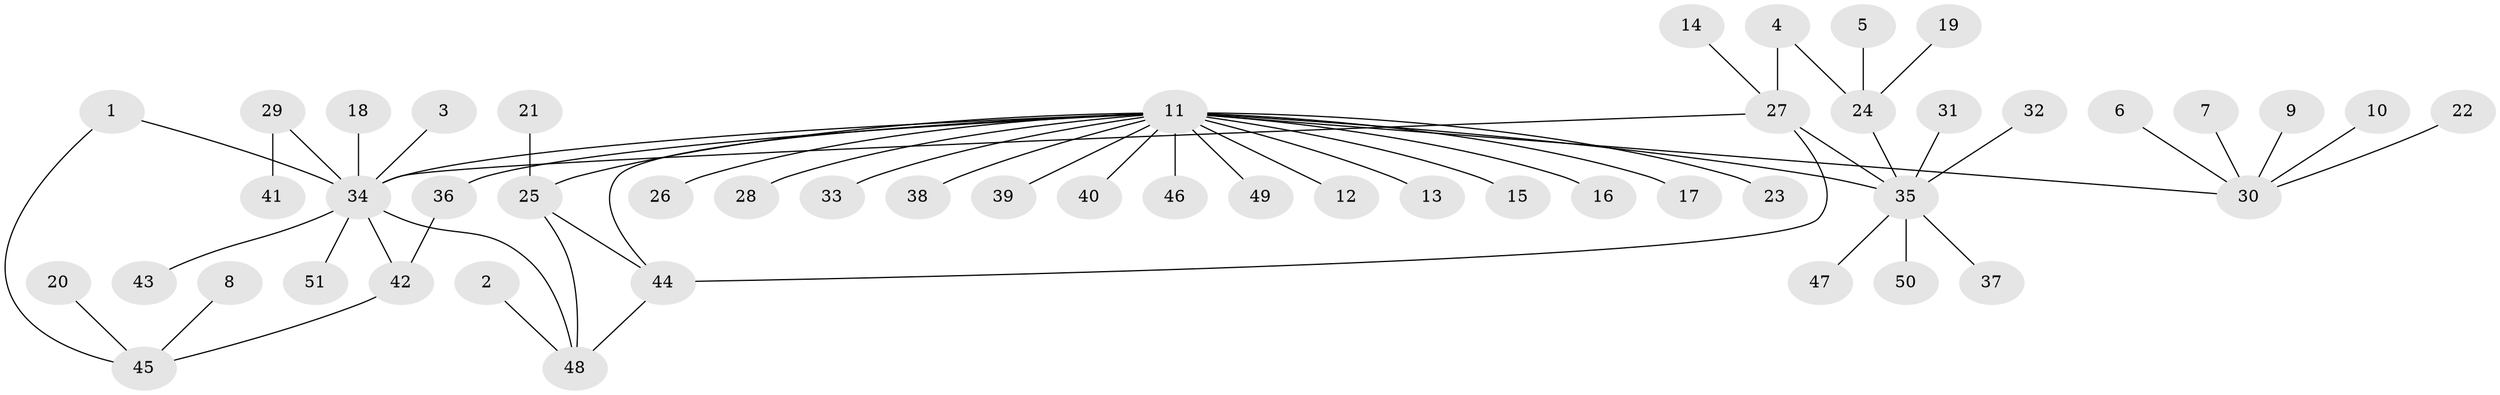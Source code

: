 // original degree distribution, {6: 0.0392156862745098, 18: 0.00980392156862745, 13: 0.00980392156862745, 8: 0.00980392156862745, 2: 0.16666666666666666, 7: 0.0196078431372549, 3: 0.06862745098039216, 1: 0.6176470588235294, 9: 0.00980392156862745, 4: 0.029411764705882353, 5: 0.0196078431372549}
// Generated by graph-tools (version 1.1) at 2025/25/03/09/25 03:25:56]
// undirected, 51 vertices, 58 edges
graph export_dot {
graph [start="1"]
  node [color=gray90,style=filled];
  1;
  2;
  3;
  4;
  5;
  6;
  7;
  8;
  9;
  10;
  11;
  12;
  13;
  14;
  15;
  16;
  17;
  18;
  19;
  20;
  21;
  22;
  23;
  24;
  25;
  26;
  27;
  28;
  29;
  30;
  31;
  32;
  33;
  34;
  35;
  36;
  37;
  38;
  39;
  40;
  41;
  42;
  43;
  44;
  45;
  46;
  47;
  48;
  49;
  50;
  51;
  1 -- 34 [weight=1.0];
  1 -- 45 [weight=1.0];
  2 -- 48 [weight=1.0];
  3 -- 34 [weight=1.0];
  4 -- 24 [weight=1.0];
  4 -- 27 [weight=1.0];
  5 -- 24 [weight=1.0];
  6 -- 30 [weight=1.0];
  7 -- 30 [weight=1.0];
  8 -- 45 [weight=1.0];
  9 -- 30 [weight=1.0];
  10 -- 30 [weight=1.0];
  11 -- 12 [weight=1.0];
  11 -- 13 [weight=1.0];
  11 -- 15 [weight=1.0];
  11 -- 16 [weight=1.0];
  11 -- 17 [weight=1.0];
  11 -- 23 [weight=1.0];
  11 -- 25 [weight=1.0];
  11 -- 26 [weight=1.0];
  11 -- 28 [weight=1.0];
  11 -- 30 [weight=1.0];
  11 -- 33 [weight=1.0];
  11 -- 34 [weight=1.0];
  11 -- 35 [weight=2.0];
  11 -- 36 [weight=1.0];
  11 -- 38 [weight=1.0];
  11 -- 39 [weight=1.0];
  11 -- 40 [weight=1.0];
  11 -- 44 [weight=1.0];
  11 -- 46 [weight=1.0];
  11 -- 49 [weight=1.0];
  14 -- 27 [weight=1.0];
  18 -- 34 [weight=1.0];
  19 -- 24 [weight=1.0];
  20 -- 45 [weight=1.0];
  21 -- 25 [weight=1.0];
  22 -- 30 [weight=1.0];
  24 -- 35 [weight=1.0];
  25 -- 44 [weight=1.0];
  25 -- 48 [weight=1.0];
  27 -- 34 [weight=1.0];
  27 -- 35 [weight=2.0];
  27 -- 44 [weight=1.0];
  29 -- 34 [weight=1.0];
  29 -- 41 [weight=1.0];
  31 -- 35 [weight=1.0];
  32 -- 35 [weight=1.0];
  34 -- 42 [weight=1.0];
  34 -- 43 [weight=1.0];
  34 -- 48 [weight=1.0];
  34 -- 51 [weight=1.0];
  35 -- 37 [weight=1.0];
  35 -- 47 [weight=1.0];
  35 -- 50 [weight=1.0];
  36 -- 42 [weight=1.0];
  42 -- 45 [weight=1.0];
  44 -- 48 [weight=1.0];
}

